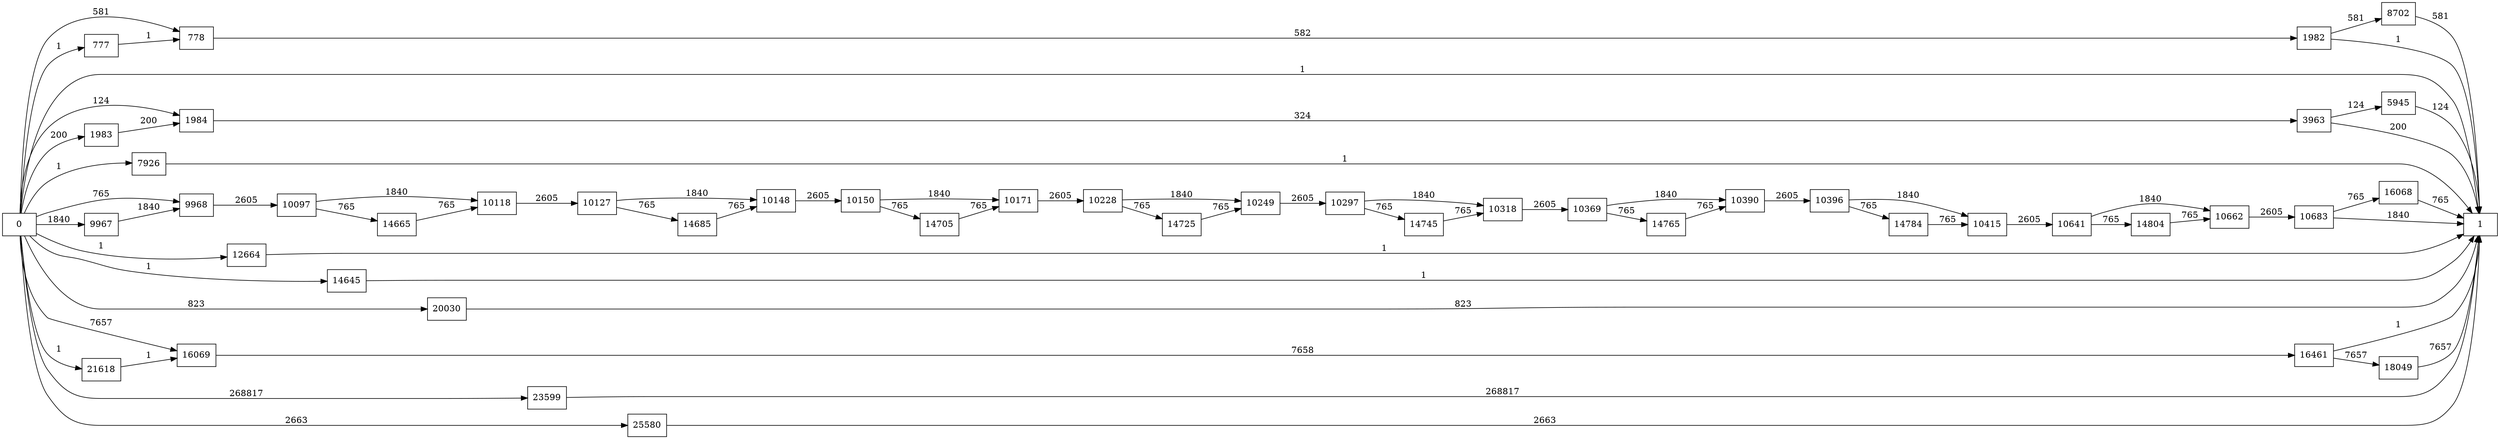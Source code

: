 digraph {
	graph [rankdir=LR]
	node [shape=rectangle]
	777 -> 778 [label=1]
	778 -> 1982 [label=582]
	1982 -> 1 [label=1]
	1982 -> 8702 [label=581]
	1983 -> 1984 [label=200]
	1984 -> 3963 [label=324]
	3963 -> 5945 [label=124]
	3963 -> 1 [label=200]
	5945 -> 1 [label=124]
	7926 -> 1 [label=1]
	8702 -> 1 [label=581]
	9967 -> 9968 [label=1840]
	9968 -> 10097 [label=2605]
	10097 -> 10118 [label=1840]
	10097 -> 14665 [label=765]
	10118 -> 10127 [label=2605]
	10127 -> 10148 [label=1840]
	10127 -> 14685 [label=765]
	10148 -> 10150 [label=2605]
	10150 -> 10171 [label=1840]
	10150 -> 14705 [label=765]
	10171 -> 10228 [label=2605]
	10228 -> 10249 [label=1840]
	10228 -> 14725 [label=765]
	10249 -> 10297 [label=2605]
	10297 -> 10318 [label=1840]
	10297 -> 14745 [label=765]
	10318 -> 10369 [label=2605]
	10369 -> 10390 [label=1840]
	10369 -> 14765 [label=765]
	10390 -> 10396 [label=2605]
	10396 -> 10415 [label=1840]
	10396 -> 14784 [label=765]
	10415 -> 10641 [label=2605]
	10641 -> 10662 [label=1840]
	10641 -> 14804 [label=765]
	10662 -> 10683 [label=2605]
	10683 -> 1 [label=1840]
	10683 -> 16068 [label=765]
	12664 -> 1 [label=1]
	14645 -> 1 [label=1]
	14665 -> 10118 [label=765]
	14685 -> 10148 [label=765]
	14705 -> 10171 [label=765]
	14725 -> 10249 [label=765]
	14745 -> 10318 [label=765]
	14765 -> 10390 [label=765]
	14784 -> 10415 [label=765]
	14804 -> 10662 [label=765]
	16068 -> 1 [label=765]
	16069 -> 16461 [label=7658]
	16461 -> 1 [label=1]
	16461 -> 18049 [label=7657]
	18049 -> 1 [label=7657]
	20030 -> 1 [label=823]
	21618 -> 16069 [label=1]
	23599 -> 1 [label=268817]
	25580 -> 1 [label=2663]
	0 -> 1983 [label=200]
	0 -> 1984 [label=124]
	0 -> 778 [label=581]
	0 -> 9968 [label=765]
	0 -> 16069 [label=7657]
	0 -> 777 [label=1]
	0 -> 1 [label=1]
	0 -> 7926 [label=1]
	0 -> 9967 [label=1840]
	0 -> 12664 [label=1]
	0 -> 14645 [label=1]
	0 -> 20030 [label=823]
	0 -> 21618 [label=1]
	0 -> 23599 [label=268817]
	0 -> 25580 [label=2663]
}
